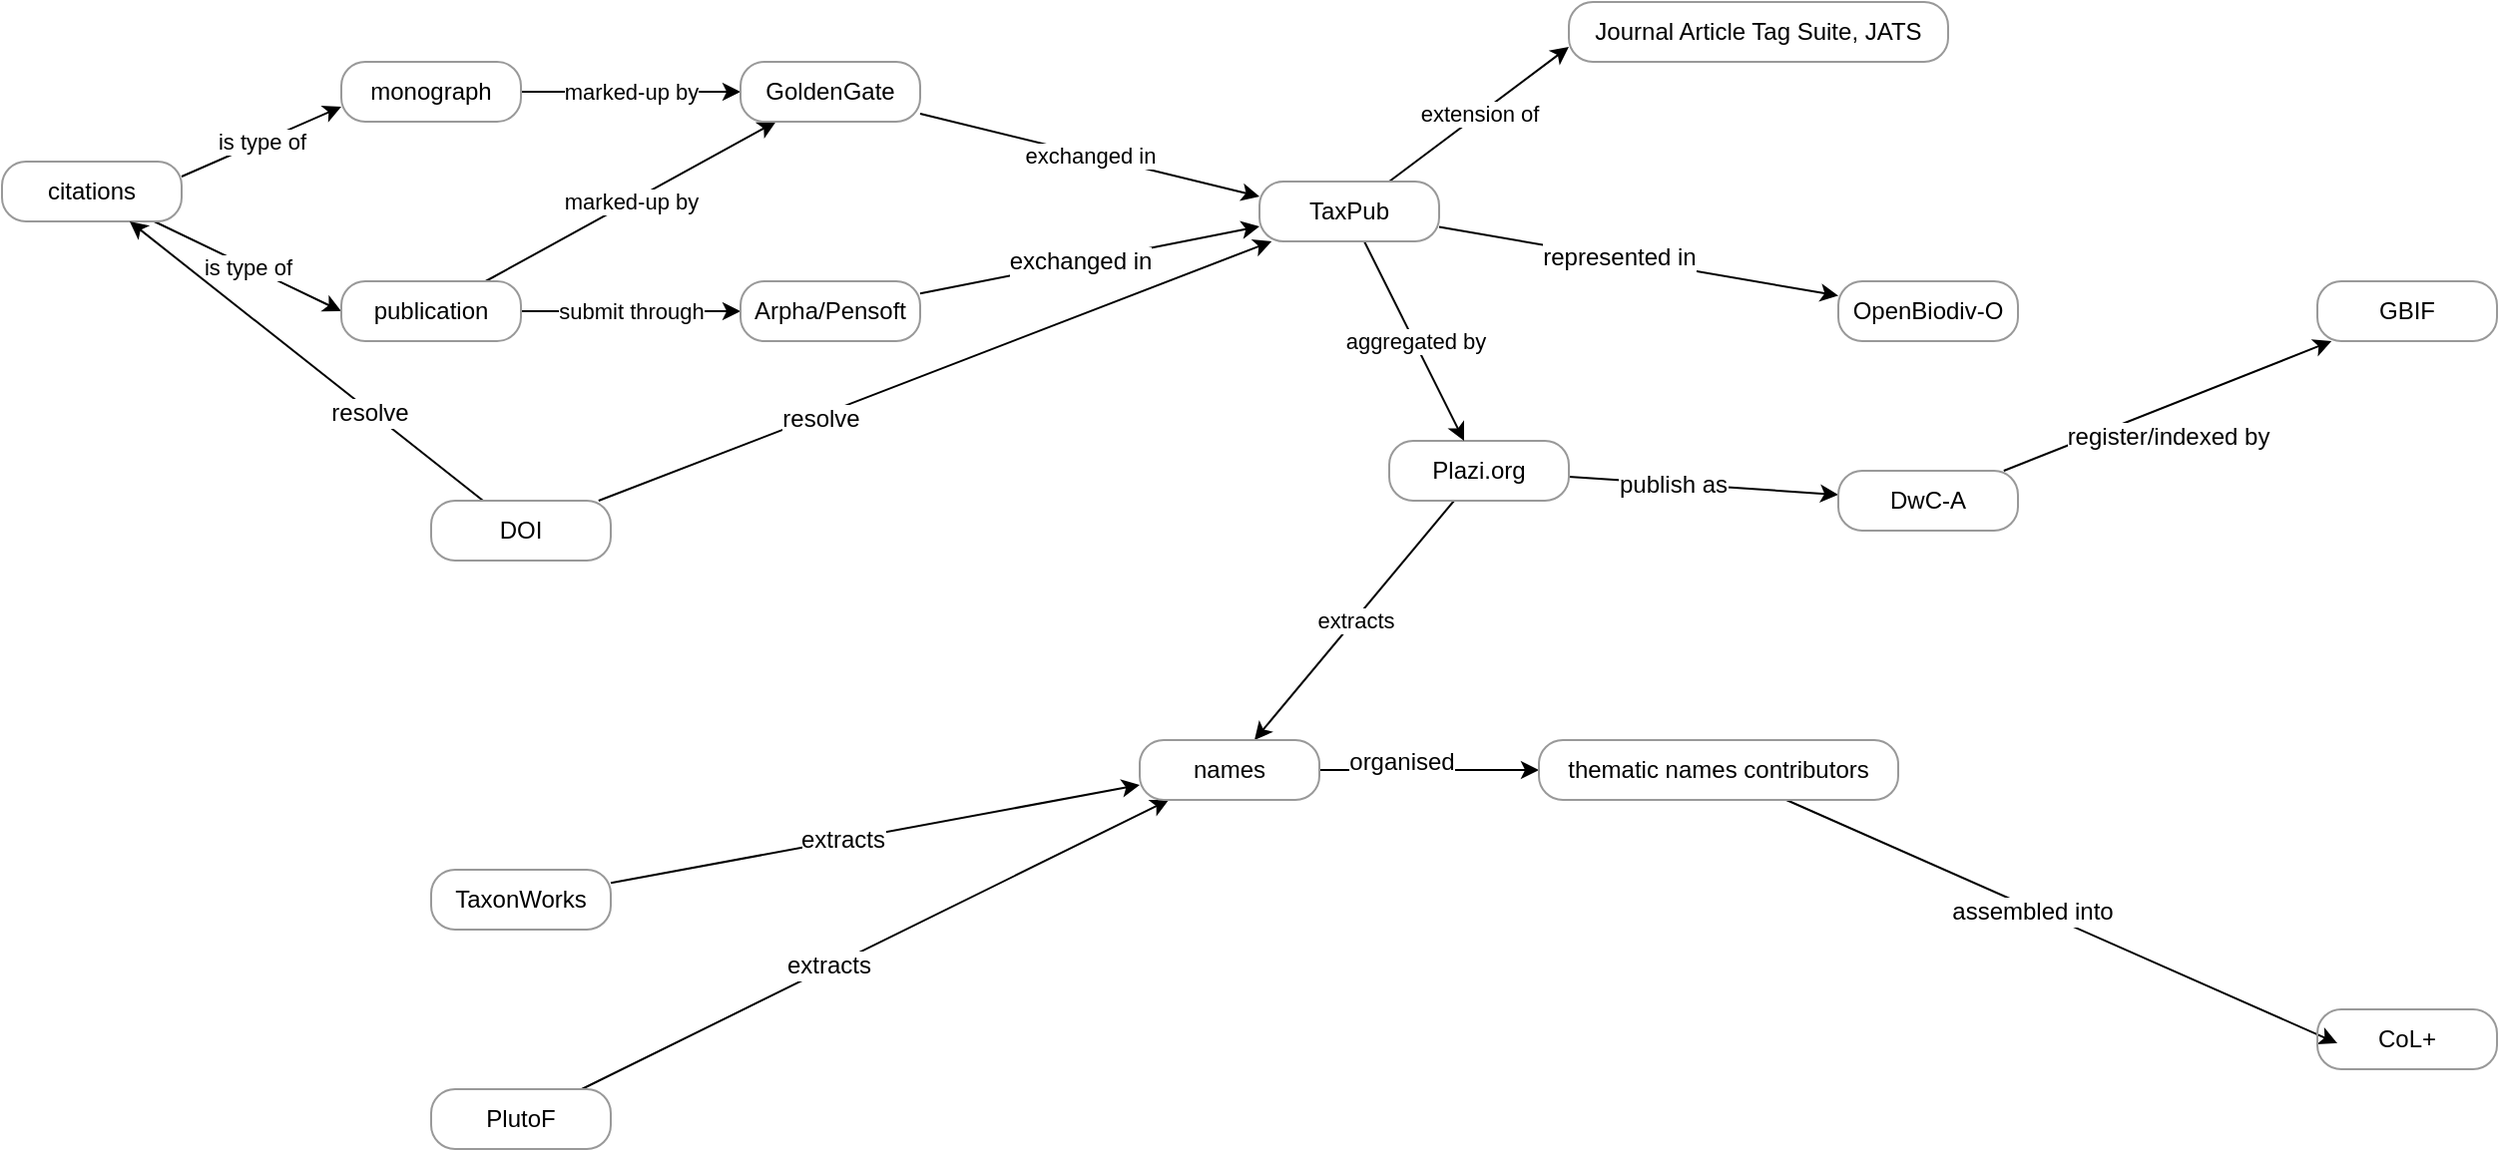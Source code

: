 <mxfile version="12.1.7" type="device" pages="1"><diagram id="iB9iV20OmLOQzqcM4MXV" name="Page-1"><mxGraphModel dx="4734" dy="1014" grid="1" gridSize="10" guides="1" tooltips="1" connect="1" arrows="1" fold="1" page="1" pageScale="1" pageWidth="1654" pageHeight="1169" math="0" shadow="0"><root><mxCell id="0"/><mxCell id="1" parent="0"/><mxCell id="Ua87tBZFbdjem74YN-Qe-21" value="is type of" style="rounded=0;orthogonalLoop=1;jettySize=auto;html=1;entryX=0;entryY=0.5;entryDx=0;entryDy=0;" edge="1" parent="1" source="Ua87tBZFbdjem74YN-Qe-1" target="Ua87tBZFbdjem74YN-Qe-4"><mxGeometry relative="1" as="geometry"/></mxCell><mxCell id="Ua87tBZFbdjem74YN-Qe-1" value="citations" style="rounded=1;whiteSpace=wrap;html=1;strokeColor=#999999;fillColor=none;perimeterSpacing=0;arcSize=40;" vertex="1" parent="1"><mxGeometry x="-3190" y="490" width="90" height="30" as="geometry"/></mxCell><mxCell id="Ua87tBZFbdjem74YN-Qe-40" style="edgeStyle=none;rounded=0;orthogonalLoop=1;jettySize=auto;html=1;" edge="1" parent="1" source="Ua87tBZFbdjem74YN-Qe-3" target="Ua87tBZFbdjem74YN-Qe-14"><mxGeometry relative="1" as="geometry"/></mxCell><mxCell id="Ua87tBZFbdjem74YN-Qe-41" value="publish as" style="text;html=1;resizable=0;points=[];align=center;verticalAlign=middle;labelBackgroundColor=#ffffff;" vertex="1" connectable="0" parent="Ua87tBZFbdjem74YN-Qe-40"><mxGeometry x="-0.23" relative="1" as="geometry"><mxPoint as="offset"/></mxGeometry></mxCell><mxCell id="Ua87tBZFbdjem74YN-Qe-44" value="extracts" style="edgeStyle=none;rounded=0;orthogonalLoop=1;jettySize=auto;html=1;" edge="1" parent="1" source="Ua87tBZFbdjem74YN-Qe-3" target="Ua87tBZFbdjem74YN-Qe-17"><mxGeometry relative="1" as="geometry"/></mxCell><mxCell id="Ua87tBZFbdjem74YN-Qe-3" value="Plazi.org" style="rounded=1;whiteSpace=wrap;html=1;strokeColor=#999999;fillColor=none;perimeterSpacing=0;arcSize=40;" vertex="1" parent="1"><mxGeometry x="-2495" y="630" width="90" height="30" as="geometry"/></mxCell><mxCell id="Ua87tBZFbdjem74YN-Qe-22" value="submit through" style="edgeStyle=none;rounded=0;orthogonalLoop=1;jettySize=auto;html=1;" edge="1" parent="1" source="Ua87tBZFbdjem74YN-Qe-4" target="Ua87tBZFbdjem74YN-Qe-6"><mxGeometry relative="1" as="geometry"/></mxCell><mxCell id="Ua87tBZFbdjem74YN-Qe-24" value="marked-up by" style="edgeStyle=none;rounded=0;orthogonalLoop=1;jettySize=auto;html=1;" edge="1" parent="1" source="Ua87tBZFbdjem74YN-Qe-4" target="Ua87tBZFbdjem74YN-Qe-8"><mxGeometry relative="1" as="geometry"/></mxCell><mxCell id="Ua87tBZFbdjem74YN-Qe-4" value="publication" style="rounded=1;whiteSpace=wrap;html=1;strokeColor=#999999;fillColor=none;perimeterSpacing=0;arcSize=40;" vertex="1" parent="1"><mxGeometry x="-3020" y="550" width="90" height="30" as="geometry"/></mxCell><mxCell id="Ua87tBZFbdjem74YN-Qe-33" style="edgeStyle=none;rounded=0;orthogonalLoop=1;jettySize=auto;html=1;" edge="1" parent="1" source="Ua87tBZFbdjem74YN-Qe-5" target="Ua87tBZFbdjem74YN-Qe-1"><mxGeometry relative="1" as="geometry"/></mxCell><mxCell id="Ua87tBZFbdjem74YN-Qe-34" value="resolve" style="text;html=1;resizable=0;points=[];align=center;verticalAlign=middle;labelBackgroundColor=#ffffff;" vertex="1" connectable="0" parent="Ua87tBZFbdjem74YN-Qe-33"><mxGeometry x="-0.362" y="1" relative="1" as="geometry"><mxPoint as="offset"/></mxGeometry></mxCell><mxCell id="Ua87tBZFbdjem74YN-Qe-35" style="edgeStyle=none;rounded=0;orthogonalLoop=1;jettySize=auto;html=1;" edge="1" parent="1" source="Ua87tBZFbdjem74YN-Qe-5" target="Ua87tBZFbdjem74YN-Qe-12"><mxGeometry relative="1" as="geometry"/></mxCell><mxCell id="Ua87tBZFbdjem74YN-Qe-36" value="resolve" style="text;html=1;resizable=0;points=[];align=center;verticalAlign=middle;labelBackgroundColor=#ffffff;" vertex="1" connectable="0" parent="Ua87tBZFbdjem74YN-Qe-35"><mxGeometry x="-0.343" y="-1" relative="1" as="geometry"><mxPoint as="offset"/></mxGeometry></mxCell><mxCell id="Ua87tBZFbdjem74YN-Qe-5" value="DOI" style="rounded=1;whiteSpace=wrap;html=1;strokeColor=#999999;fillColor=none;perimeterSpacing=0;arcSize=40;" vertex="1" parent="1"><mxGeometry x="-2975" y="660" width="90" height="30" as="geometry"/></mxCell><mxCell id="Ua87tBZFbdjem74YN-Qe-30" style="edgeStyle=none;rounded=0;orthogonalLoop=1;jettySize=auto;html=1;entryX=0;entryY=0.75;entryDx=0;entryDy=0;" edge="1" parent="1" source="Ua87tBZFbdjem74YN-Qe-6" target="Ua87tBZFbdjem74YN-Qe-12"><mxGeometry relative="1" as="geometry"/></mxCell><mxCell id="Ua87tBZFbdjem74YN-Qe-31" value="exchanged in" style="text;html=1;resizable=0;points=[];align=center;verticalAlign=middle;labelBackgroundColor=#ffffff;" vertex="1" connectable="0" parent="Ua87tBZFbdjem74YN-Qe-30"><mxGeometry x="-0.226" y="4" relative="1" as="geometry"><mxPoint x="15" y="1" as="offset"/></mxGeometry></mxCell><UserObject label="Arpha/Pensoft" link="https://arphahub.com/" id="Ua87tBZFbdjem74YN-Qe-6"><mxCell style="rounded=1;whiteSpace=wrap;html=1;strokeColor=#999999;fillColor=none;perimeterSpacing=0;arcSize=40;" vertex="1" parent="1"><mxGeometry x="-2820" y="550" width="90" height="30" as="geometry"/></mxCell></UserObject><mxCell id="Ua87tBZFbdjem74YN-Qe-23" value="marked-up by" style="edgeStyle=none;rounded=0;orthogonalLoop=1;jettySize=auto;html=1;" edge="1" parent="1" source="Ua87tBZFbdjem74YN-Qe-7" target="Ua87tBZFbdjem74YN-Qe-8"><mxGeometry relative="1" as="geometry"/></mxCell><mxCell id="Ua87tBZFbdjem74YN-Qe-7" value="monograph" style="rounded=1;whiteSpace=wrap;html=1;strokeColor=#999999;fillColor=none;perimeterSpacing=0;arcSize=40;" vertex="1" parent="1"><mxGeometry x="-3020" y="440" width="90" height="30" as="geometry"/></mxCell><mxCell id="Ua87tBZFbdjem74YN-Qe-25" value="exchanged in" style="edgeStyle=none;rounded=0;orthogonalLoop=1;jettySize=auto;html=1;entryX=0;entryY=0.25;entryDx=0;entryDy=0;" edge="1" parent="1" source="Ua87tBZFbdjem74YN-Qe-8" target="Ua87tBZFbdjem74YN-Qe-12"><mxGeometry relative="1" as="geometry"/></mxCell><mxCell id="Ua87tBZFbdjem74YN-Qe-8" value="GoldenGate" style="rounded=1;whiteSpace=wrap;html=1;strokeColor=#999999;fillColor=none;perimeterSpacing=0;arcSize=40;" vertex="1" parent="1"><mxGeometry x="-2820" y="440" width="90" height="30" as="geometry"/></mxCell><mxCell id="Ua87tBZFbdjem74YN-Qe-9" value="is type of" style="endArrow=classic;html=1;entryX=0;entryY=0.75;entryDx=0;entryDy=0;exitX=1;exitY=0.25;exitDx=0;exitDy=0;" edge="1" parent="1" source="Ua87tBZFbdjem74YN-Qe-1" target="Ua87tBZFbdjem74YN-Qe-7"><mxGeometry width="50" height="50" relative="1" as="geometry"><mxPoint x="-3160" y="760" as="sourcePoint"/><mxPoint x="-3110" y="710" as="targetPoint"/></mxGeometry></mxCell><mxCell id="Ua87tBZFbdjem74YN-Qe-10" value="Journal Article Tag Suite, JATS" style="rounded=1;whiteSpace=wrap;html=1;strokeColor=#999999;fillColor=none;perimeterSpacing=0;arcSize=40;" vertex="1" parent="1"><mxGeometry x="-2405" y="410" width="190" height="30" as="geometry"/></mxCell><mxCell id="Ua87tBZFbdjem74YN-Qe-48" style="edgeStyle=none;rounded=0;orthogonalLoop=1;jettySize=auto;html=1;entryX=0;entryY=0.75;entryDx=0;entryDy=0;" edge="1" parent="1" source="Ua87tBZFbdjem74YN-Qe-11" target="Ua87tBZFbdjem74YN-Qe-17"><mxGeometry relative="1" as="geometry"><mxPoint x="-2520" y="930" as="targetPoint"/></mxGeometry></mxCell><mxCell id="Ua87tBZFbdjem74YN-Qe-50" value="extracts" style="text;html=1;resizable=0;points=[];align=center;verticalAlign=middle;labelBackgroundColor=#ffffff;" vertex="1" connectable="0" parent="Ua87tBZFbdjem74YN-Qe-48"><mxGeometry x="-0.124" relative="1" as="geometry"><mxPoint as="offset"/></mxGeometry></mxCell><mxCell id="Ua87tBZFbdjem74YN-Qe-11" value="TaxonWorks" style="rounded=1;whiteSpace=wrap;html=1;strokeColor=#999999;fillColor=none;perimeterSpacing=0;arcSize=40;" vertex="1" parent="1"><mxGeometry x="-2975" y="845" width="90" height="30" as="geometry"/></mxCell><mxCell id="Ua87tBZFbdjem74YN-Qe-32" value="extension of" style="edgeStyle=none;rounded=0;orthogonalLoop=1;jettySize=auto;html=1;entryX=0;entryY=0.75;entryDx=0;entryDy=0;" edge="1" parent="1" source="Ua87tBZFbdjem74YN-Qe-12" target="Ua87tBZFbdjem74YN-Qe-10"><mxGeometry relative="1" as="geometry"/></mxCell><mxCell id="Ua87tBZFbdjem74YN-Qe-37" value="aggregated by" style="edgeStyle=none;rounded=0;orthogonalLoop=1;jettySize=auto;html=1;" edge="1" parent="1" source="Ua87tBZFbdjem74YN-Qe-12" target="Ua87tBZFbdjem74YN-Qe-3"><mxGeometry relative="1" as="geometry"/></mxCell><mxCell id="Ua87tBZFbdjem74YN-Qe-38" style="edgeStyle=none;rounded=0;orthogonalLoop=1;jettySize=auto;html=1;" edge="1" parent="1" source="Ua87tBZFbdjem74YN-Qe-12" target="Ua87tBZFbdjem74YN-Qe-13"><mxGeometry relative="1" as="geometry"/></mxCell><mxCell id="Ua87tBZFbdjem74YN-Qe-39" value="represented in" style="text;html=1;resizable=0;points=[];align=center;verticalAlign=middle;labelBackgroundColor=#ffffff;" vertex="1" connectable="0" parent="Ua87tBZFbdjem74YN-Qe-38"><mxGeometry x="-0.101" relative="1" as="geometry"><mxPoint as="offset"/></mxGeometry></mxCell><UserObject label="TaxPub" link="https://www.ncbi.nlm.nih.gov/books/NBK47081/" github="https://github.com/plazi/TaxPub" journals="http://plazi.org/resources/schemas-and-ontologies/taxpub/" id="Ua87tBZFbdjem74YN-Qe-12"><mxCell style="rounded=1;whiteSpace=wrap;html=1;strokeColor=#999999;fillColor=none;perimeterSpacing=0;arcSize=40;" vertex="1" parent="1"><mxGeometry x="-2560" y="500" width="90" height="30" as="geometry"/></mxCell></UserObject><UserObject label="OpenBiodiv-O" link="https://jbiomedsem.biomedcentral.com/articles/10.119/s13326-017-0174-5?fbclid=IwAR2XCW2yNP1gGhNVeRunVqYiLaRe69kFgsqZJsARUJ8uIjGxcP9N_hUKIAA" id="Ua87tBZFbdjem74YN-Qe-13"><mxCell style="rounded=1;whiteSpace=wrap;html=1;strokeColor=#999999;fillColor=none;perimeterSpacing=0;arcSize=40;" vertex="1" parent="1"><mxGeometry x="-2270" y="550" width="90" height="30" as="geometry"/></mxCell></UserObject><mxCell id="Ua87tBZFbdjem74YN-Qe-42" style="edgeStyle=none;rounded=0;orthogonalLoop=1;jettySize=auto;html=1;" edge="1" parent="1" source="Ua87tBZFbdjem74YN-Qe-14" target="Ua87tBZFbdjem74YN-Qe-15"><mxGeometry relative="1" as="geometry"/></mxCell><mxCell id="Ua87tBZFbdjem74YN-Qe-43" value="register/indexed by" style="text;html=1;resizable=0;points=[];align=center;verticalAlign=middle;labelBackgroundColor=#ffffff;" vertex="1" connectable="0" parent="Ua87tBZFbdjem74YN-Qe-42"><mxGeometry x="-0.464" y="-1" relative="1" as="geometry"><mxPoint x="37" y="-1" as="offset"/></mxGeometry></mxCell><mxCell id="Ua87tBZFbdjem74YN-Qe-14" value="DwC-A" style="rounded=1;whiteSpace=wrap;html=1;strokeColor=#999999;fillColor=none;perimeterSpacing=0;arcSize=40;" vertex="1" parent="1"><mxGeometry x="-2270" y="645" width="90" height="30" as="geometry"/></mxCell><mxCell id="Ua87tBZFbdjem74YN-Qe-15" value="GBIF" style="rounded=1;whiteSpace=wrap;html=1;strokeColor=#999999;fillColor=none;perimeterSpacing=0;arcSize=40;" vertex="1" parent="1"><mxGeometry x="-2030" y="550" width="90" height="30" as="geometry"/></mxCell><mxCell id="Ua87tBZFbdjem74YN-Qe-49" style="edgeStyle=none;rounded=0;orthogonalLoop=1;jettySize=auto;html=1;" edge="1" parent="1" source="Ua87tBZFbdjem74YN-Qe-16" target="Ua87tBZFbdjem74YN-Qe-17"><mxGeometry relative="1" as="geometry"/></mxCell><mxCell id="Ua87tBZFbdjem74YN-Qe-51" value="extracts" style="text;html=1;resizable=0;points=[];align=center;verticalAlign=middle;labelBackgroundColor=#ffffff;" vertex="1" connectable="0" parent="Ua87tBZFbdjem74YN-Qe-49"><mxGeometry x="-0.149" y="1" relative="1" as="geometry"><mxPoint x="-1" as="offset"/></mxGeometry></mxCell><mxCell id="Ua87tBZFbdjem74YN-Qe-16" value="PlutoF" style="rounded=1;whiteSpace=wrap;html=1;strokeColor=#999999;fillColor=none;perimeterSpacing=0;arcSize=40;" vertex="1" parent="1"><mxGeometry x="-2975" y="955" width="90" height="30" as="geometry"/></mxCell><mxCell id="Ua87tBZFbdjem74YN-Qe-47" style="edgeStyle=none;rounded=0;orthogonalLoop=1;jettySize=auto;html=1;entryX=0;entryY=0.5;entryDx=0;entryDy=0;" edge="1" parent="1" source="Ua87tBZFbdjem74YN-Qe-17" target="Ua87tBZFbdjem74YN-Qe-18"><mxGeometry relative="1" as="geometry"/></mxCell><mxCell id="Ua87tBZFbdjem74YN-Qe-52" value="organised" style="text;html=1;resizable=0;points=[];align=center;verticalAlign=middle;labelBackgroundColor=#ffffff;" vertex="1" connectable="0" parent="Ua87tBZFbdjem74YN-Qe-47"><mxGeometry x="-0.255" y="4" relative="1" as="geometry"><mxPoint as="offset"/></mxGeometry></mxCell><mxCell id="Ua87tBZFbdjem74YN-Qe-17" value="names" style="rounded=1;whiteSpace=wrap;html=1;strokeColor=#999999;fillColor=none;perimeterSpacing=0;arcSize=40;" vertex="1" parent="1"><mxGeometry x="-2620" y="780" width="90" height="30" as="geometry"/></mxCell><mxCell id="Ua87tBZFbdjem74YN-Qe-45" style="edgeStyle=none;rounded=0;orthogonalLoop=1;jettySize=auto;html=1;" edge="1" parent="1" source="Ua87tBZFbdjem74YN-Qe-18"><mxGeometry relative="1" as="geometry"><mxPoint x="-2020" y="932" as="targetPoint"/></mxGeometry></mxCell><mxCell id="Ua87tBZFbdjem74YN-Qe-46" value="assembled into" style="text;html=1;resizable=0;points=[];align=center;verticalAlign=middle;labelBackgroundColor=#ffffff;" vertex="1" connectable="0" parent="Ua87tBZFbdjem74YN-Qe-45"><mxGeometry x="-0.107" y="-1" relative="1" as="geometry"><mxPoint as="offset"/></mxGeometry></mxCell><mxCell id="Ua87tBZFbdjem74YN-Qe-18" value="thematic names contributors" style="rounded=1;whiteSpace=wrap;html=1;strokeColor=#999999;fillColor=none;perimeterSpacing=0;arcSize=40;" vertex="1" parent="1"><mxGeometry x="-2420" y="780" width="180" height="30" as="geometry"/></mxCell><mxCell id="Ua87tBZFbdjem74YN-Qe-19" value="CoL+" style="rounded=1;whiteSpace=wrap;html=1;strokeColor=#999999;fillColor=none;perimeterSpacing=0;arcSize=40;" vertex="1" parent="1"><mxGeometry x="-2030" y="915" width="90" height="30" as="geometry"/></mxCell></root></mxGraphModel></diagram></mxfile>